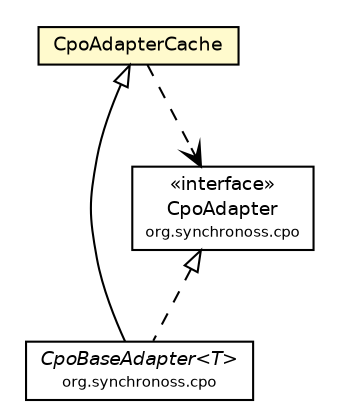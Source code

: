 #!/usr/local/bin/dot
#
# Class diagram 
# Generated by UmlGraph version 4.6 (http://www.spinellis.gr/sw/umlgraph)
#

digraph G {
	edge [fontname="Helvetica",fontsize=10,labelfontname="Helvetica",labelfontsize=10];
	node [fontname="Helvetica",fontsize=10,shape=plaintext];
	// org.synchronoss.cpo.CpoBaseAdapter<T>
	c14604 [label=<<table border="0" cellborder="1" cellspacing="0" cellpadding="2" port="p" href="../CpoBaseAdapter.html">
		<tr><td><table border="0" cellspacing="0" cellpadding="1">
			<tr><td><font face="Helvetica-Oblique"> CpoBaseAdapter&lt;T&gt; </font></td></tr>
			<tr><td><font point-size="7.0"> org.synchronoss.cpo </font></td></tr>
		</table></td></tr>
		</table>>, fontname="Helvetica", fontcolor="black", fontsize=9.0];
	// org.synchronoss.cpo.CpoAdapter
	c14607 [label=<<table border="0" cellborder="1" cellspacing="0" cellpadding="2" port="p" href="../CpoAdapter.html">
		<tr><td><table border="0" cellspacing="0" cellpadding="1">
			<tr><td> &laquo;interface&raquo; </td></tr>
			<tr><td> CpoAdapter </td></tr>
			<tr><td><font point-size="7.0"> org.synchronoss.cpo </font></td></tr>
		</table></td></tr>
		</table>>, fontname="Helvetica", fontcolor="black", fontsize=9.0];
	// org.synchronoss.cpo.cache.CpoAdapterCache
	c14616 [label=<<table border="0" cellborder="1" cellspacing="0" cellpadding="2" port="p" bgcolor="lemonChiffon" href="./CpoAdapterCache.html">
		<tr><td><table border="0" cellspacing="0" cellpadding="1">
			<tr><td> CpoAdapterCache </td></tr>
		</table></td></tr>
		</table>>, fontname="Helvetica", fontcolor="black", fontsize=9.0];
	//org.synchronoss.cpo.CpoBaseAdapter<T> extends org.synchronoss.cpo.cache.CpoAdapterCache
	c14616:p -> c14604:p [dir=back,arrowtail=empty];
	//org.synchronoss.cpo.CpoBaseAdapter<T> implements org.synchronoss.cpo.CpoAdapter
	c14607:p -> c14604:p [dir=back,arrowtail=empty,style=dashed];
	// org.synchronoss.cpo.cache.CpoAdapterCache DEPEND org.synchronoss.cpo.CpoAdapter
	c14616:p -> c14607:p [taillabel="", label="", headlabel="", fontname="Helvetica", fontcolor="black", fontsize=10.0, color="black", arrowhead=open, style=dashed];
}

